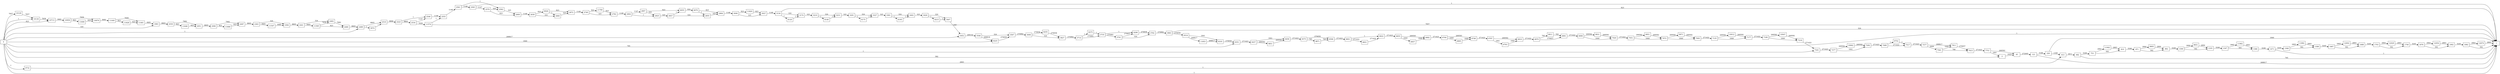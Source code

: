 digraph {
	graph [rankdir=LR]
	node [shape=rectangle]
	2 -> 45 [label=2423]
	45 -> 121 [label=272005]
	121 -> 1 [label=268817]
	121 -> 226 [label=3188]
	226 -> 1 [label=1840]
	226 -> 613 [label=1348]
	613 -> 682 [label=4011]
	682 -> 1 [label=765]
	682 -> 753 [label=3246]
	753 -> 810 [label=583]
	753 -> 11942 [label=2663]
	810 -> 871 [label=3246]
	871 -> 892 [label=582]
	871 -> 9805 [label=2664]
	892 -> 1308 [label=3246]
	1308 -> 1335 [label=582]
	1308 -> 9831 [label=2664]
	1335 -> 1347 [label=3246]
	1347 -> 1368 [label=583]
	1347 -> 11962 [label=2663]
	1368 -> 1471 [label=3246]
	1471 -> 1 [label=1]
	1471 -> 1568 [label=3245]
	1568 -> 1589 [label=582]
	1568 -> 11982 [label=2663]
	1589 -> 1667 [label=3245]
	1667 -> 1688 [label=582]
	1667 -> 12002 [label=2663]
	1688 -> 1703 [label=3245]
	1703 -> 1740 [label=582]
	1703 -> 12029 [label=2663]
	1740 -> 1876 [label=3245]
	1876 -> 1902 [label=582]
	1876 -> 12054 [label=2663]
	1902 -> 1982 [label=3245]
	1982 -> 1 [label=582]
	1982 -> 12674 [label=2663]
	1983 -> 2030 [label=8805]
	2030 -> 2051 [label=7982]
	2030 -> 11648 [label=823]
	2051 -> 2066 [label=8805]
	2066 -> 2087 [label=7982]
	2066 -> 11668 [label=823]
	2087 -> 2363 [label=8805]
	2363 -> 2384 [label=324]
	2363 -> 11547 [label=8481]
	2384 -> 2441 [label=8805]
	2441 -> 2462 [label=324]
	2441 -> 11565 [label=8481]
	2462 -> 2480 [label=7982]
	2480 -> 2489 [label=8805]
	2489 -> 2510 [label=8805]
	2489 -> 5974 [label=1]
	2510 -> 2525 [label=8806]
	2525 -> 2534 [label=8805]
	2525 -> 2546 [label=1]
	2534 -> 2546 [label=1147]
	2534 -> 11574 [label=7658]
	2546 -> 2555 [label=1148]
	2555 -> 2561 [label=1149]
	2561 -> 2565 [label=1148]
	2561 -> 2582 [label=1]
	2565 -> 1 [label=1]
	2565 -> 2579 [label=1147]
	2579 -> 2582 [label=324]
	2579 -> 2600 [label=823]
	2582 -> 2600 [label=325]
	2600 -> 2639 [label=1148]
	2639 -> 2660 [label=324]
	2639 -> 6026 [label=824]
	2660 -> 2672 [label=325]
	2672 -> 2749 [label=1148]
	2749 -> 2782 [label=325]
	2749 -> 11760 [label=823]
	2782 -> 2804 [label=1148]
	2804 -> 2807 [label=1147]
	2804 -> 2825 [label=1]
	2807 -> 2825 [label=324]
	2807 -> 6055 [label=823]
	2825 -> 2827 [label=325]
	2827 -> 6055 [label=1]
	2827 -> 2855 [label=324]
	2855 -> 2864 [label=325]
	2864 -> 3006 [label=1148]
	3006 -> 3027 [label=325]
	3006 -> 11820 [label=823]
	3027 -> 3134 [label=1148]
	3134 -> 1 [label=823]
	3134 -> 3174 [label=324]
	3134 -> 6120 [label=1]
	3174 -> 3210 [label=325]
	3210 -> 3231 [label=324]
	3210 -> 6140 [label=1]
	3231 -> 3291 [label=325]
	3291 -> 3327 [label=324]
	3291 -> 6175 [label=1]
	3327 -> 3381 [label=325]
	3381 -> 3402 [label=324]
	3381 -> 6195 [label=1]
	3402 -> 3426 [label=325]
	3426 -> 3447 [label=324]
	3426 -> 6215 [label=1]
	3447 -> 3452 [label=325]
	3452 -> 3546 [label=269142]
	3546 -> 3567 [label=324]
	3546 -> 6225 [label=268818]
	3567 -> 3606 [label=270982]
	3606 -> 3627 [label=324]
	3606 -> 6255 [label=270658]
	3627 -> 3714 [label=270982]
	3714 -> 3735 [label=270981]
	3714 -> 6275 [label=1]
	3735 -> 3741 [label=270981]
	3735 -> 6296 [label=1]
	3741 -> 3762 [label=324]
	3741 -> 6296 [label=270657]
	3762 -> 3963 [label=270982]
	3963 -> 1 [label=324]
	3963 -> 6314 [label=270658]
	5974 -> 2510 [label=1]
	6026 -> 2660 [label=1]
	6026 -> 2672 [label=823]
	6055 -> 6070 [label=824]
	6070 -> 2855 [label=1]
	6070 -> 2864 [label=823]
	6120 -> 3174 [label=1]
	6140 -> 3231 [label=1]
	6175 -> 3327 [label=1]
	6195 -> 3402 [label=1]
	6215 -> 3447 [label=1]
	6225 -> 3567 [label=270658]
	6255 -> 3627 [label=270658]
	6275 -> 3735 [label=1]
	6296 -> 3762 [label=270658]
	6314 -> 6335 [label=1841]
	6314 -> 11853 [label=268817]
	6335 -> 6351 [label=270658]
	6351 -> 6437 [label=271423]
	6437 -> 6458 [label=1841]
	6437 -> 9851 [label=269582]
	6458 -> 6575 [label=271423]
	6575 -> 6596 [label=270658]
	6575 -> 9871 [label=765]
	6596 -> 6601 [label=271423]
	6601 -> 6622 [label=1]
	6601 -> 6831 [label=271422]
	6622 -> 6655 [label=271423]
	6655 -> 6682 [label=269583]
	6655 -> 6857 [label=1840]
	6682 -> 6709 [label=271423]
	6709 -> 6748 [label=269583]
	6709 -> 6895 [label=1840]
	6748 -> 6787 [label=271423]
	6787 -> 6793 [label=1841]
	6787 -> 6910 [label=269582]
	6793 -> 1 [label=1]
	6793 -> 6910 [label=1840]
	6831 -> 6622 [label=271422]
	6857 -> 6682 [label=1840]
	6895 -> 6748 [label=1840]
	6910 -> 6970 [label=271422]
	6970 -> 6991 [label=270657]
	6970 -> 9911 [label=765]
	6991 -> 6999 [label=271422]
	6999 -> 7020 [label=1840]
	6999 -> 9931 [label=269582]
	7020 -> 7051 [label=271422]
	7051 -> 7072 [label=1840]
	7051 -> 9951 [label=269582]
	7072 -> 7093 [label=1840]
	7072 -> 9971 [label=269582]
	7093 -> 7135 [label=271422]
	7135 -> 7177 [label=1840]
	7135 -> 10012 [label=269582]
	7177 -> 7180 [label=271422]
	7180 -> 7216 [label=1840]
	7180 -> 10047 [label=269582]
	7216 -> 7241 [label=271422]
	7241 -> 7277 [label=271423]
	7277 -> 7292 [label=1841]
	7277 -> 10062 [label=269582]
	7292 -> 7496 [label=271423]
	7496 -> 7517 [label=271422]
	7496 -> 9752 [label=1]
	7517 -> 7577 [label=271423]
	7577 -> 7581 [label=2606]
	7577 -> 7611 [label=268817]
	7581 -> 7611 [label=1840]
	7581 -> 7615 [label=766]
	7611 -> 7615 [label=270657]
	7615 -> 7751 [label=271423]
	7751 -> 2 [label=1841]
	7751 -> 45 [label=269582]
	9732 -> 1 [label=1]
	9752 -> 7517 [label=1]
	9805 -> 892 [label=2664]
	9831 -> 1335 [label=2664]
	9851 -> 6458 [label=269582]
	9871 -> 6596 [label=765]
	9911 -> 6991 [label=765]
	9931 -> 7020 [label=269582]
	9951 -> 7072 [label=269582]
	9971 -> 7093 [label=269582]
	10012 -> 7177 [label=269582]
	10047 -> 7216 [label=269582]
	10062 -> 7292 [label=269582]
	10129 -> 10130 [label=7657]
	10130 -> 10713 [label=7658]
	10713 -> 10858 [label=8481]
	10858 -> 10879 [label=7658]
	10858 -> 11608 [label=823]
	10879 -> 11440 [label=8481]
	11440 -> 11461 [label=7658]
	11440 -> 11628 [label=823]
	11461 -> 1983 [label=8481]
	11547 -> 2384 [label=8481]
	11565 -> 2462 [label=7658]
	11565 -> 2480 [label=823]
	11574 -> 1 [label=7657]
	11574 -> 2555 [label=1]
	11608 -> 10879 [label=823]
	11628 -> 11461 [label=823]
	11648 -> 2051 [label=823]
	11668 -> 2087 [label=823]
	11760 -> 2782 [label=823]
	11820 -> 3027 [label=823]
	11853 -> 6335 [label=268817]
	11942 -> 810 [label=2663]
	11962 -> 1368 [label=2663]
	11982 -> 1589 [label=2663]
	12002 -> 1688 [label=2663]
	12029 -> 1740 [label=2663]
	12054 -> 1902 [label=2663]
	12674 -> 1 [label=2663]
	0 -> 2 [label=582]
	0 -> 1983 [label=324]
	0 -> 6225 [label=1840]
	0 -> 7241 [label=1]
	0 -> 6351 [label=765]
	0 -> 10130 [label=1]
	0 -> 3452 [label=268817]
	0 -> 613 [label=2663]
	0 -> 1 [label=1]
	0 -> 2489 [label=1]
	0 -> 9732 [label=1]
	0 -> 10129 [label=7657]
	0 -> 10713 [label=823]
}
